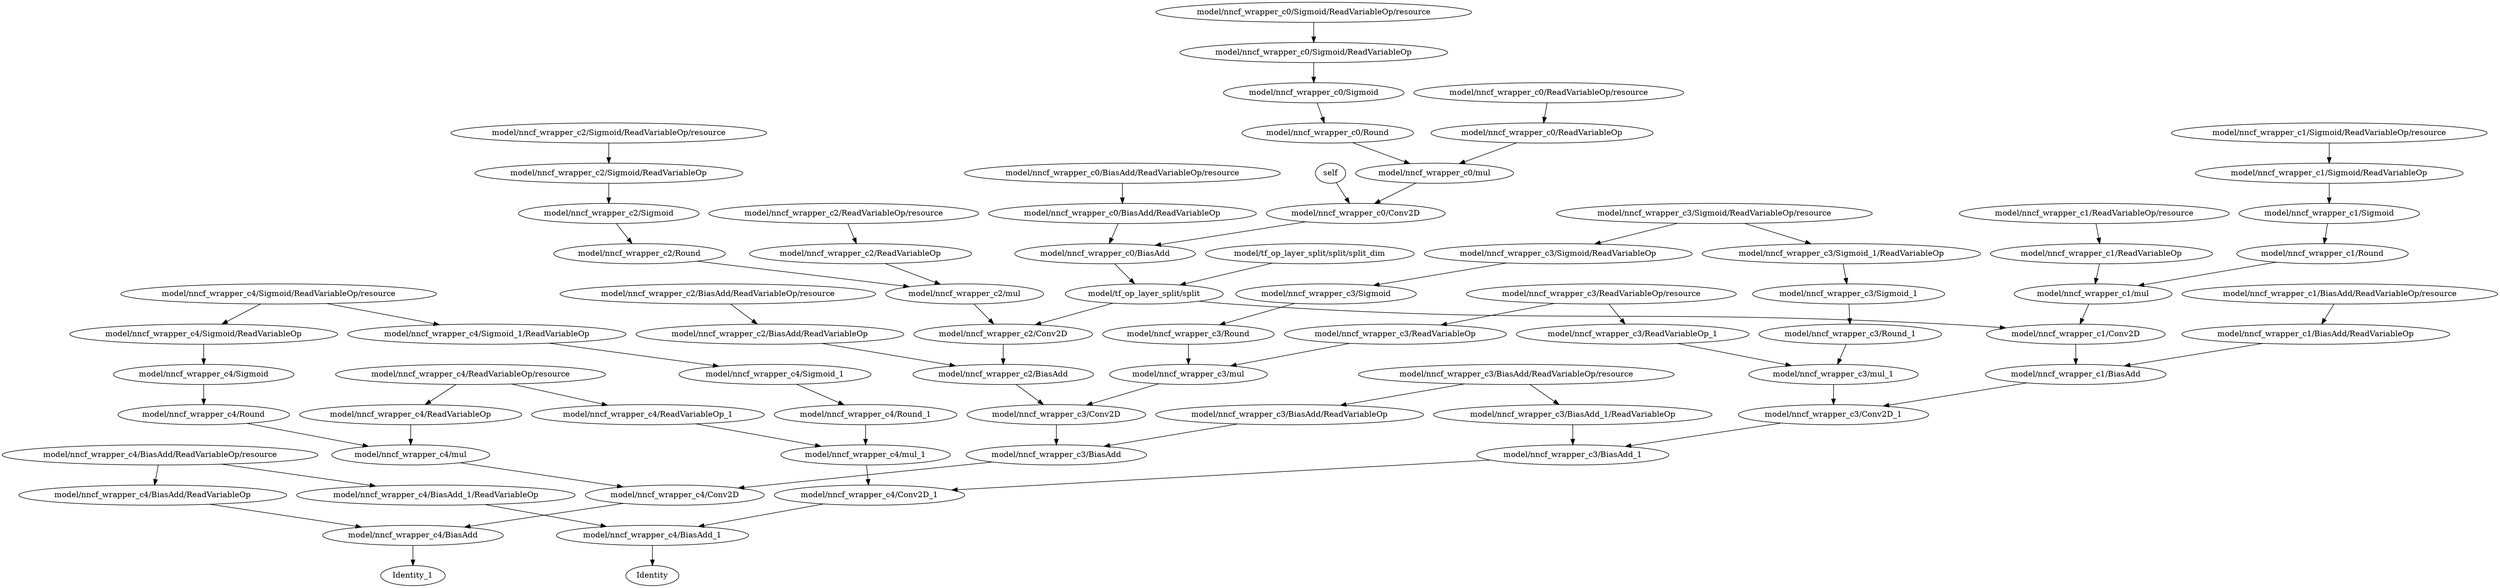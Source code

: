 strict digraph  {
self [op=Placeholder];
"model/nncf_wrapper_c0/Sigmoid/ReadVariableOp/resource" [op=Placeholder];
"model/nncf_wrapper_c0/Sigmoid/ReadVariableOp" [op=ReadVariableOp];
"model/nncf_wrapper_c0/Sigmoid" [op=Sigmoid];
"model/nncf_wrapper_c0/Round" [op=Round];
"model/nncf_wrapper_c0/ReadVariableOp/resource" [op=Placeholder];
"model/nncf_wrapper_c0/ReadVariableOp" [op=ReadVariableOp];
"model/nncf_wrapper_c0/mul" [op=Mul];
"model/nncf_wrapper_c0/Conv2D" [op=Conv2D];
"model/nncf_wrapper_c0/BiasAdd/ReadVariableOp/resource" [op=Placeholder];
"model/nncf_wrapper_c0/BiasAdd/ReadVariableOp" [op=ReadVariableOp];
"model/nncf_wrapper_c0/BiasAdd" [op=BiasAdd];
"model/tf_op_layer_split/split/split_dim" [op=Const];
"model/tf_op_layer_split/split" [op=Split];
"model/nncf_wrapper_c2/Sigmoid/ReadVariableOp/resource" [op=Placeholder];
"model/nncf_wrapper_c2/Sigmoid/ReadVariableOp" [op=ReadVariableOp];
"model/nncf_wrapper_c2/Sigmoid" [op=Sigmoid];
"model/nncf_wrapper_c2/Round" [op=Round];
"model/nncf_wrapper_c2/ReadVariableOp/resource" [op=Placeholder];
"model/nncf_wrapper_c2/ReadVariableOp" [op=ReadVariableOp];
"model/nncf_wrapper_c2/mul" [op=Mul];
"model/nncf_wrapper_c2/Conv2D" [op=Conv2D];
"model/nncf_wrapper_c2/BiasAdd/ReadVariableOp/resource" [op=Placeholder];
"model/nncf_wrapper_c2/BiasAdd/ReadVariableOp" [op=ReadVariableOp];
"model/nncf_wrapper_c2/BiasAdd" [op=BiasAdd];
"model/nncf_wrapper_c1/Sigmoid/ReadVariableOp/resource" [op=Placeholder];
"model/nncf_wrapper_c1/Sigmoid/ReadVariableOp" [op=ReadVariableOp];
"model/nncf_wrapper_c1/Sigmoid" [op=Sigmoid];
"model/nncf_wrapper_c1/Round" [op=Round];
"model/nncf_wrapper_c1/ReadVariableOp/resource" [op=Placeholder];
"model/nncf_wrapper_c1/ReadVariableOp" [op=ReadVariableOp];
"model/nncf_wrapper_c1/mul" [op=Mul];
"model/nncf_wrapper_c1/Conv2D" [op=Conv2D];
"model/nncf_wrapper_c1/BiasAdd/ReadVariableOp/resource" [op=Placeholder];
"model/nncf_wrapper_c1/BiasAdd/ReadVariableOp" [op=ReadVariableOp];
"model/nncf_wrapper_c1/BiasAdd" [op=BiasAdd];
"model/nncf_wrapper_c3/Sigmoid/ReadVariableOp/resource" [op=Placeholder];
"model/nncf_wrapper_c3/Sigmoid/ReadVariableOp" [op=ReadVariableOp];
"model/nncf_wrapper_c3/Sigmoid" [op=Sigmoid];
"model/nncf_wrapper_c3/Round" [op=Round];
"model/nncf_wrapper_c3/ReadVariableOp/resource" [op=Placeholder];
"model/nncf_wrapper_c3/ReadVariableOp" [op=ReadVariableOp];
"model/nncf_wrapper_c3/mul" [op=Mul];
"model/nncf_wrapper_c3/Conv2D" [op=Conv2D];
"model/nncf_wrapper_c3/BiasAdd/ReadVariableOp/resource" [op=Placeholder];
"model/nncf_wrapper_c3/BiasAdd/ReadVariableOp" [op=ReadVariableOp];
"model/nncf_wrapper_c3/BiasAdd" [op=BiasAdd];
"model/nncf_wrapper_c3/Sigmoid_1/ReadVariableOp" [op=ReadVariableOp];
"model/nncf_wrapper_c3/Sigmoid_1" [op=Sigmoid];
"model/nncf_wrapper_c3/Round_1" [op=Round];
"model/nncf_wrapper_c3/ReadVariableOp_1" [op=ReadVariableOp];
"model/nncf_wrapper_c3/mul_1" [op=Mul];
"model/nncf_wrapper_c3/Conv2D_1" [op=Conv2D];
"model/nncf_wrapper_c3/BiasAdd_1/ReadVariableOp" [op=ReadVariableOp];
"model/nncf_wrapper_c3/BiasAdd_1" [op=BiasAdd];
"model/nncf_wrapper_c4/Sigmoid/ReadVariableOp/resource" [op=Placeholder];
"model/nncf_wrapper_c4/Sigmoid/ReadVariableOp" [op=ReadVariableOp];
"model/nncf_wrapper_c4/Sigmoid" [op=Sigmoid];
"model/nncf_wrapper_c4/Round" [op=Round];
"model/nncf_wrapper_c4/ReadVariableOp/resource" [op=Placeholder];
"model/nncf_wrapper_c4/ReadVariableOp" [op=ReadVariableOp];
"model/nncf_wrapper_c4/mul" [op=Mul];
"model/nncf_wrapper_c4/Conv2D" [op=Conv2D];
"model/nncf_wrapper_c4/BiasAdd/ReadVariableOp/resource" [op=Placeholder];
"model/nncf_wrapper_c4/BiasAdd/ReadVariableOp" [op=ReadVariableOp];
"model/nncf_wrapper_c4/BiasAdd" [op=BiasAdd];
"model/nncf_wrapper_c4/Sigmoid_1/ReadVariableOp" [op=ReadVariableOp];
"model/nncf_wrapper_c4/Sigmoid_1" [op=Sigmoid];
"model/nncf_wrapper_c4/Round_1" [op=Round];
"model/nncf_wrapper_c4/ReadVariableOp_1" [op=ReadVariableOp];
"model/nncf_wrapper_c4/mul_1" [op=Mul];
"model/nncf_wrapper_c4/Conv2D_1" [op=Conv2D];
"model/nncf_wrapper_c4/BiasAdd_1/ReadVariableOp" [op=ReadVariableOp];
"model/nncf_wrapper_c4/BiasAdd_1" [op=BiasAdd];
Identity [op=Identity];
Identity_1 [op=Identity];
self -> "model/nncf_wrapper_c0/Conv2D";
"model/nncf_wrapper_c0/Sigmoid/ReadVariableOp/resource" -> "model/nncf_wrapper_c0/Sigmoid/ReadVariableOp";
"model/nncf_wrapper_c0/Sigmoid/ReadVariableOp" -> "model/nncf_wrapper_c0/Sigmoid";
"model/nncf_wrapper_c0/Sigmoid" -> "model/nncf_wrapper_c0/Round";
"model/nncf_wrapper_c0/Round" -> "model/nncf_wrapper_c0/mul";
"model/nncf_wrapper_c0/ReadVariableOp/resource" -> "model/nncf_wrapper_c0/ReadVariableOp";
"model/nncf_wrapper_c0/ReadVariableOp" -> "model/nncf_wrapper_c0/mul";
"model/nncf_wrapper_c0/mul" -> "model/nncf_wrapper_c0/Conv2D";
"model/nncf_wrapper_c0/Conv2D" -> "model/nncf_wrapper_c0/BiasAdd";
"model/nncf_wrapper_c0/BiasAdd/ReadVariableOp/resource" -> "model/nncf_wrapper_c0/BiasAdd/ReadVariableOp";
"model/nncf_wrapper_c0/BiasAdd/ReadVariableOp" -> "model/nncf_wrapper_c0/BiasAdd";
"model/nncf_wrapper_c0/BiasAdd" -> "model/tf_op_layer_split/split";
"model/tf_op_layer_split/split/split_dim" -> "model/tf_op_layer_split/split";
"model/tf_op_layer_split/split" -> "model/nncf_wrapper_c2/Conv2D";
"model/tf_op_layer_split/split" -> "model/nncf_wrapper_c1/Conv2D";
"model/nncf_wrapper_c2/Sigmoid/ReadVariableOp/resource" -> "model/nncf_wrapper_c2/Sigmoid/ReadVariableOp";
"model/nncf_wrapper_c2/Sigmoid/ReadVariableOp" -> "model/nncf_wrapper_c2/Sigmoid";
"model/nncf_wrapper_c2/Sigmoid" -> "model/nncf_wrapper_c2/Round";
"model/nncf_wrapper_c2/Round" -> "model/nncf_wrapper_c2/mul";
"model/nncf_wrapper_c2/ReadVariableOp/resource" -> "model/nncf_wrapper_c2/ReadVariableOp";
"model/nncf_wrapper_c2/ReadVariableOp" -> "model/nncf_wrapper_c2/mul";
"model/nncf_wrapper_c2/mul" -> "model/nncf_wrapper_c2/Conv2D";
"model/nncf_wrapper_c2/Conv2D" -> "model/nncf_wrapper_c2/BiasAdd";
"model/nncf_wrapper_c2/BiasAdd/ReadVariableOp/resource" -> "model/nncf_wrapper_c2/BiasAdd/ReadVariableOp";
"model/nncf_wrapper_c2/BiasAdd/ReadVariableOp" -> "model/nncf_wrapper_c2/BiasAdd";
"model/nncf_wrapper_c2/BiasAdd" -> "model/nncf_wrapper_c3/Conv2D";
"model/nncf_wrapper_c1/Sigmoid/ReadVariableOp/resource" -> "model/nncf_wrapper_c1/Sigmoid/ReadVariableOp";
"model/nncf_wrapper_c1/Sigmoid/ReadVariableOp" -> "model/nncf_wrapper_c1/Sigmoid";
"model/nncf_wrapper_c1/Sigmoid" -> "model/nncf_wrapper_c1/Round";
"model/nncf_wrapper_c1/Round" -> "model/nncf_wrapper_c1/mul";
"model/nncf_wrapper_c1/ReadVariableOp/resource" -> "model/nncf_wrapper_c1/ReadVariableOp";
"model/nncf_wrapper_c1/ReadVariableOp" -> "model/nncf_wrapper_c1/mul";
"model/nncf_wrapper_c1/mul" -> "model/nncf_wrapper_c1/Conv2D";
"model/nncf_wrapper_c1/Conv2D" -> "model/nncf_wrapper_c1/BiasAdd";
"model/nncf_wrapper_c1/BiasAdd/ReadVariableOp/resource" -> "model/nncf_wrapper_c1/BiasAdd/ReadVariableOp";
"model/nncf_wrapper_c1/BiasAdd/ReadVariableOp" -> "model/nncf_wrapper_c1/BiasAdd";
"model/nncf_wrapper_c1/BiasAdd" -> "model/nncf_wrapper_c3/Conv2D_1";
"model/nncf_wrapper_c3/Sigmoid/ReadVariableOp/resource" -> "model/nncf_wrapper_c3/Sigmoid/ReadVariableOp";
"model/nncf_wrapper_c3/Sigmoid/ReadVariableOp/resource" -> "model/nncf_wrapper_c3/Sigmoid_1/ReadVariableOp";
"model/nncf_wrapper_c3/Sigmoid/ReadVariableOp" -> "model/nncf_wrapper_c3/Sigmoid";
"model/nncf_wrapper_c3/Sigmoid" -> "model/nncf_wrapper_c3/Round";
"model/nncf_wrapper_c3/Round" -> "model/nncf_wrapper_c3/mul";
"model/nncf_wrapper_c3/ReadVariableOp/resource" -> "model/nncf_wrapper_c3/ReadVariableOp";
"model/nncf_wrapper_c3/ReadVariableOp/resource" -> "model/nncf_wrapper_c3/ReadVariableOp_1";
"model/nncf_wrapper_c3/ReadVariableOp" -> "model/nncf_wrapper_c3/mul";
"model/nncf_wrapper_c3/mul" -> "model/nncf_wrapper_c3/Conv2D";
"model/nncf_wrapper_c3/Conv2D" -> "model/nncf_wrapper_c3/BiasAdd";
"model/nncf_wrapper_c3/BiasAdd/ReadVariableOp/resource" -> "model/nncf_wrapper_c3/BiasAdd/ReadVariableOp";
"model/nncf_wrapper_c3/BiasAdd/ReadVariableOp/resource" -> "model/nncf_wrapper_c3/BiasAdd_1/ReadVariableOp";
"model/nncf_wrapper_c3/BiasAdd/ReadVariableOp" -> "model/nncf_wrapper_c3/BiasAdd";
"model/nncf_wrapper_c3/BiasAdd" -> "model/nncf_wrapper_c4/Conv2D";
"model/nncf_wrapper_c3/Sigmoid_1/ReadVariableOp" -> "model/nncf_wrapper_c3/Sigmoid_1";
"model/nncf_wrapper_c3/Sigmoid_1" -> "model/nncf_wrapper_c3/Round_1";
"model/nncf_wrapper_c3/Round_1" -> "model/nncf_wrapper_c3/mul_1";
"model/nncf_wrapper_c3/ReadVariableOp_1" -> "model/nncf_wrapper_c3/mul_1";
"model/nncf_wrapper_c3/mul_1" -> "model/nncf_wrapper_c3/Conv2D_1";
"model/nncf_wrapper_c3/Conv2D_1" -> "model/nncf_wrapper_c3/BiasAdd_1";
"model/nncf_wrapper_c3/BiasAdd_1/ReadVariableOp" -> "model/nncf_wrapper_c3/BiasAdd_1";
"model/nncf_wrapper_c3/BiasAdd_1" -> "model/nncf_wrapper_c4/Conv2D_1";
"model/nncf_wrapper_c4/Sigmoid/ReadVariableOp/resource" -> "model/nncf_wrapper_c4/Sigmoid/ReadVariableOp";
"model/nncf_wrapper_c4/Sigmoid/ReadVariableOp/resource" -> "model/nncf_wrapper_c4/Sigmoid_1/ReadVariableOp";
"model/nncf_wrapper_c4/Sigmoid/ReadVariableOp" -> "model/nncf_wrapper_c4/Sigmoid";
"model/nncf_wrapper_c4/Sigmoid" -> "model/nncf_wrapper_c4/Round";
"model/nncf_wrapper_c4/Round" -> "model/nncf_wrapper_c4/mul";
"model/nncf_wrapper_c4/ReadVariableOp/resource" -> "model/nncf_wrapper_c4/ReadVariableOp";
"model/nncf_wrapper_c4/ReadVariableOp/resource" -> "model/nncf_wrapper_c4/ReadVariableOp_1";
"model/nncf_wrapper_c4/ReadVariableOp" -> "model/nncf_wrapper_c4/mul";
"model/nncf_wrapper_c4/mul" -> "model/nncf_wrapper_c4/Conv2D";
"model/nncf_wrapper_c4/Conv2D" -> "model/nncf_wrapper_c4/BiasAdd";
"model/nncf_wrapper_c4/BiasAdd/ReadVariableOp/resource" -> "model/nncf_wrapper_c4/BiasAdd/ReadVariableOp";
"model/nncf_wrapper_c4/BiasAdd/ReadVariableOp/resource" -> "model/nncf_wrapper_c4/BiasAdd_1/ReadVariableOp";
"model/nncf_wrapper_c4/BiasAdd/ReadVariableOp" -> "model/nncf_wrapper_c4/BiasAdd";
"model/nncf_wrapper_c4/BiasAdd" -> Identity_1;
"model/nncf_wrapper_c4/Sigmoid_1/ReadVariableOp" -> "model/nncf_wrapper_c4/Sigmoid_1";
"model/nncf_wrapper_c4/Sigmoid_1" -> "model/nncf_wrapper_c4/Round_1";
"model/nncf_wrapper_c4/Round_1" -> "model/nncf_wrapper_c4/mul_1";
"model/nncf_wrapper_c4/ReadVariableOp_1" -> "model/nncf_wrapper_c4/mul_1";
"model/nncf_wrapper_c4/mul_1" -> "model/nncf_wrapper_c4/Conv2D_1";
"model/nncf_wrapper_c4/Conv2D_1" -> "model/nncf_wrapper_c4/BiasAdd_1";
"model/nncf_wrapper_c4/BiasAdd_1/ReadVariableOp" -> "model/nncf_wrapper_c4/BiasAdd_1";
"model/nncf_wrapper_c4/BiasAdd_1" -> Identity;
}
